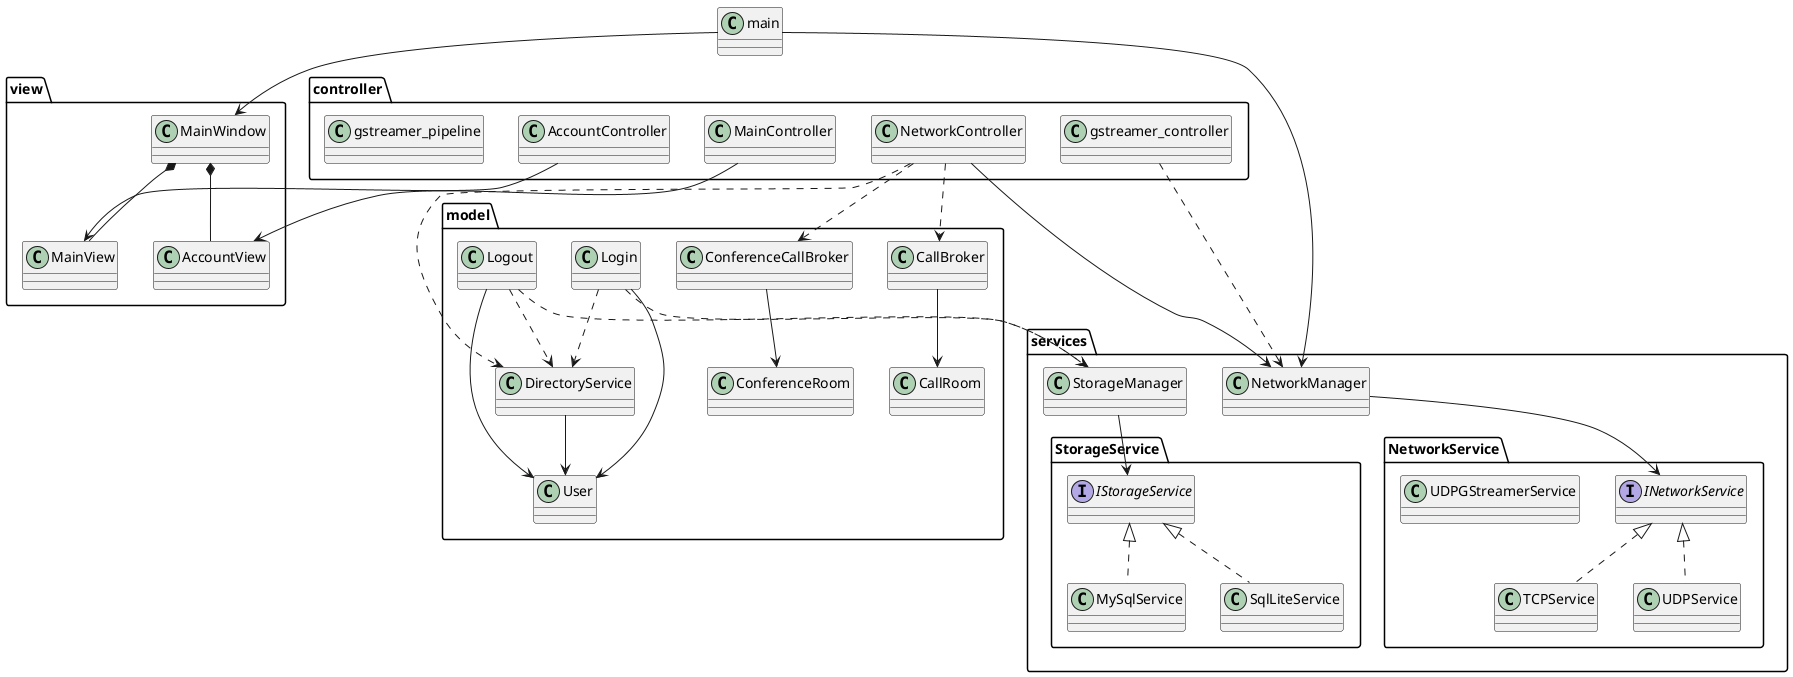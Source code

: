 @startuml

class main
package "controller" {
    class AccountController
    class MainController
    class NetworkController
    class gstreamer_controller
    class gstreamer_pipeline
}
package "view" {
    class MainWindow
    class MainView
    class AccountView
}

package "services"
{
    class NetworkManager
    package "NetworkService" {
        interface INetworkService
        class TCPService
        class UDPService
        class UDPGStreamerService
    }
    class StorageManager
    package "StorageService" {
        interface IStorageService
        class MySqlService
        class SqlLiteService
    }
}

package "model"
{
    class CallRoom
    class CallBroker
    class ConferenceRoom
    class ConferenceCallBroker
    class DirectoryService
    class Login
    class Logout
    class User
}

INetworkService <|.. TCPService
INetworkService <|.. UDPService
NetworkManager --> INetworkService

IStorageService <|.. MySqlService
IStorageService <|.. SqlLiteService
StorageManager --> IStorageService
Login ..> StorageManager
Logout ..> StorageManager

AccountController --> MainView
MainController --> AccountView
NetworkController --> NetworkManager
NetworkController ..> DirectoryService
NetworkController ..> CallBroker
NetworkController ..> ConferenceCallBroker

MainWindow *-- MainView
MainWindow *-- AccountView

main --> MainWindow
main --> NetworkManager

Login --> User
Login ..> DirectoryService
Logout --> User
Logout ..> DirectoryService
DirectoryService --> User
ConferenceCallBroker --> ConferenceRoom
CallBroker --> CallRoom

gstreamer_controller ..> NetworkManager

@enduml
